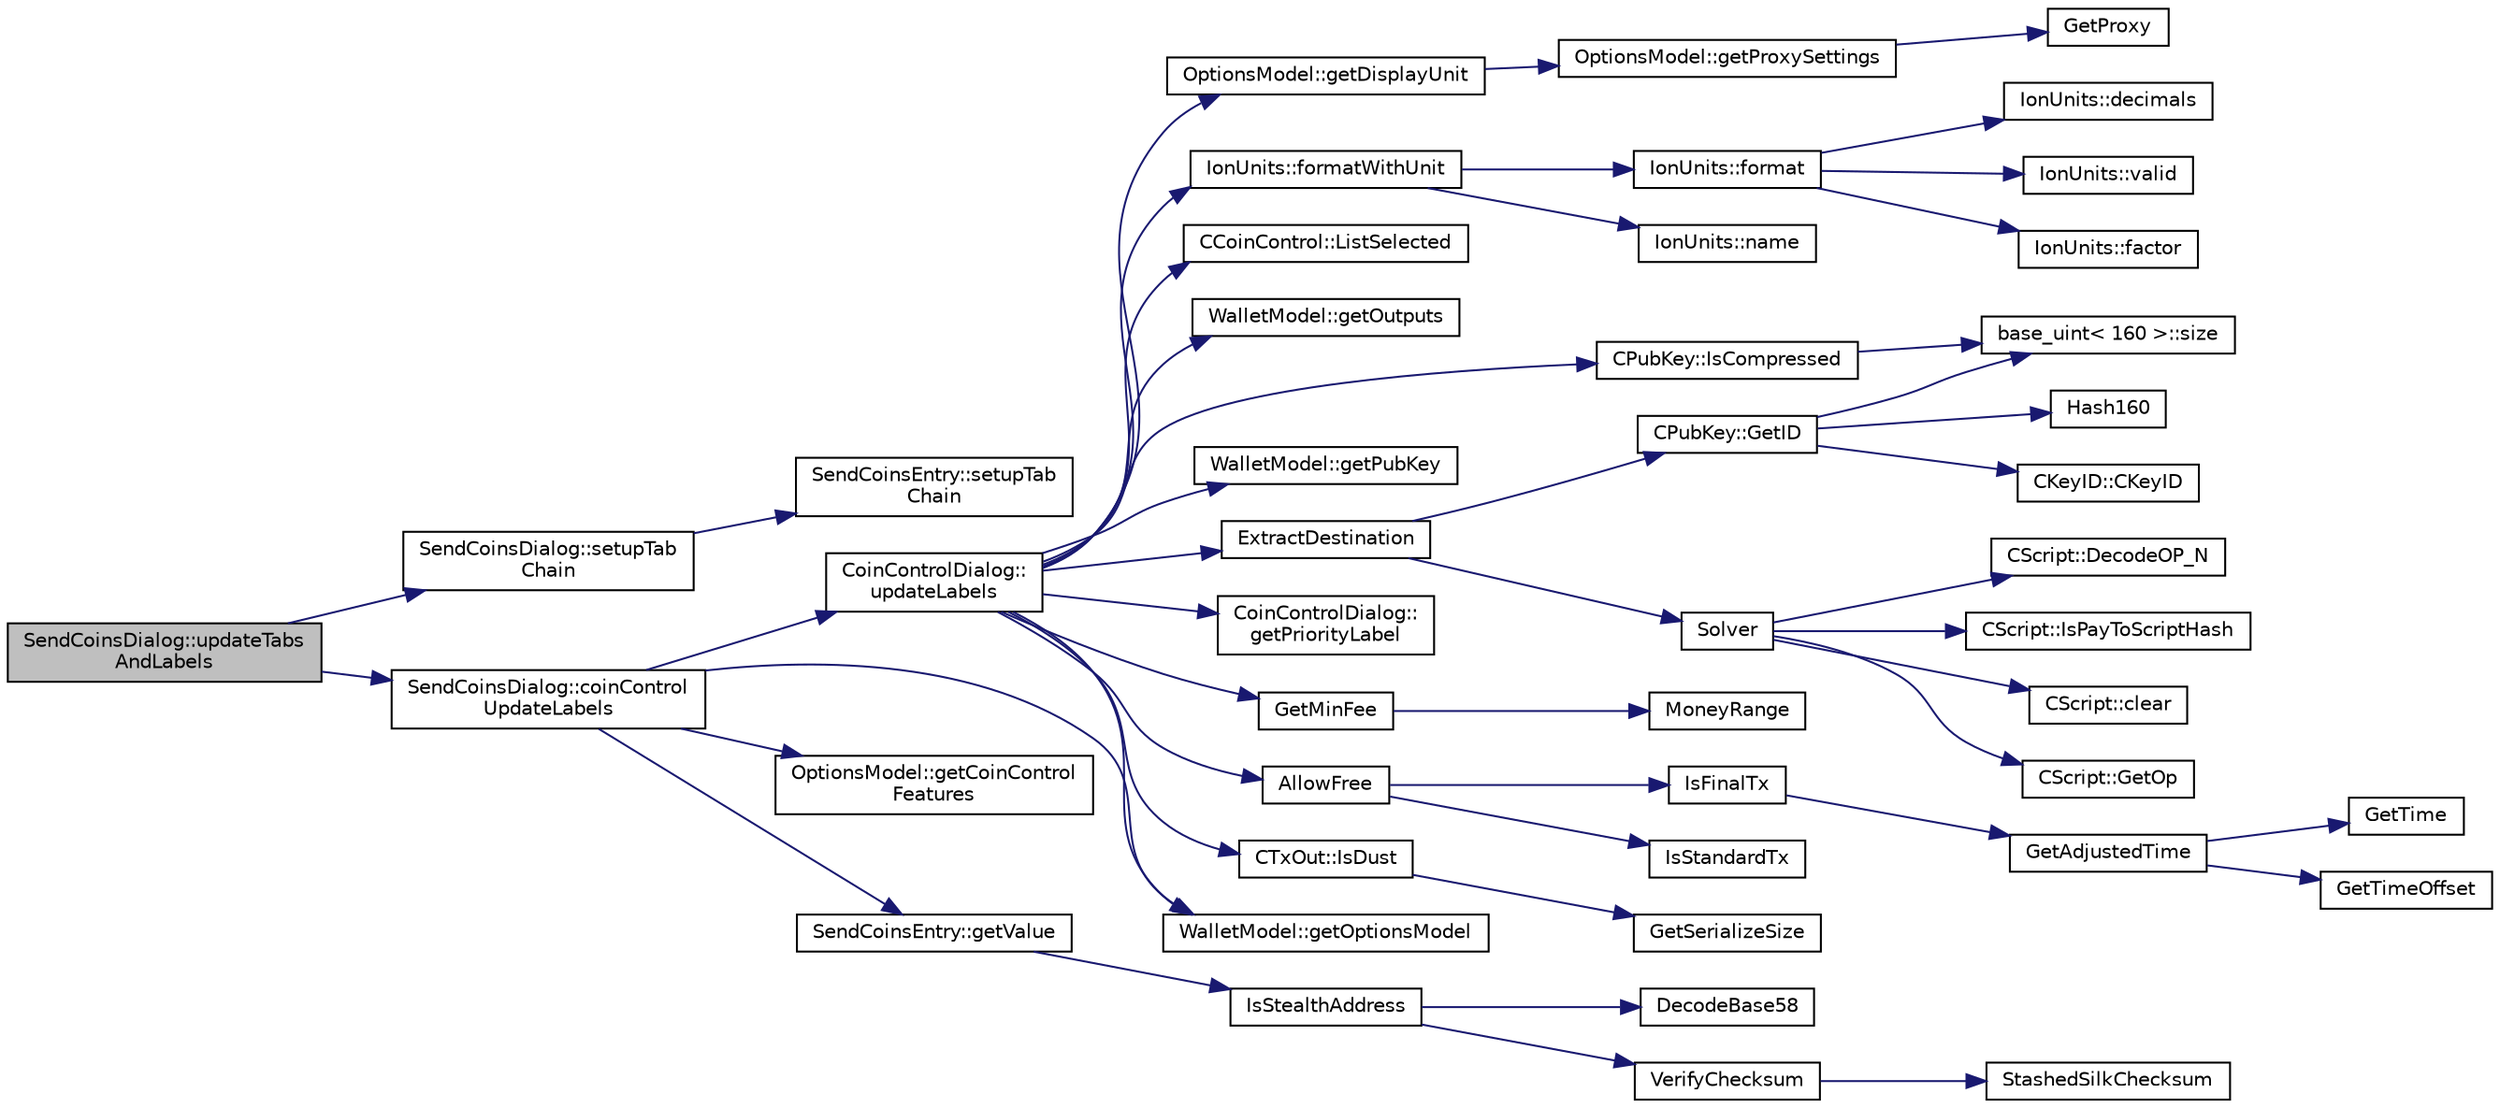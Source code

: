 digraph "SendCoinsDialog::updateTabsAndLabels"
{
  edge [fontname="Helvetica",fontsize="10",labelfontname="Helvetica",labelfontsize="10"];
  node [fontname="Helvetica",fontsize="10",shape=record];
  rankdir="LR";
  Node1795 [label="SendCoinsDialog::updateTabs\lAndLabels",height=0.2,width=0.4,color="black", fillcolor="grey75", style="filled", fontcolor="black"];
  Node1795 -> Node1796 [color="midnightblue",fontsize="10",style="solid",fontname="Helvetica"];
  Node1796 [label="SendCoinsDialog::setupTab\lChain",height=0.2,width=0.4,color="black", fillcolor="white", style="filled",URL="$d6/de6/class_send_coins_dialog.html#a689658987f2af0896f25bf37bb945d91",tooltip="Set up the tab chain manually, as Qt messes up the tab chain by default in some cases (issue https://..."];
  Node1796 -> Node1797 [color="midnightblue",fontsize="10",style="solid",fontname="Helvetica"];
  Node1797 [label="SendCoinsEntry::setupTab\lChain",height=0.2,width=0.4,color="black", fillcolor="white", style="filled",URL="$d0/dbc/class_send_coins_entry.html#aa431a0bf53174b3a012fe224e472bc13",tooltip="Set up the tab chain manually, as Qt messes up the tab chain by default in some cases (issue https://..."];
  Node1795 -> Node1798 [color="midnightblue",fontsize="10",style="solid",fontname="Helvetica"];
  Node1798 [label="SendCoinsDialog::coinControl\lUpdateLabels",height=0.2,width=0.4,color="black", fillcolor="white", style="filled",URL="$d6/de6/class_send_coins_dialog.html#ae4f429aabcaf309aa314b90049be2a74"];
  Node1798 -> Node1799 [color="midnightblue",fontsize="10",style="solid",fontname="Helvetica"];
  Node1799 [label="WalletModel::getOptionsModel",height=0.2,width=0.4,color="black", fillcolor="white", style="filled",URL="$d4/d27/class_wallet_model.html#a96d53e56b3f8f07537ea2523f7a7d300"];
  Node1798 -> Node1800 [color="midnightblue",fontsize="10",style="solid",fontname="Helvetica"];
  Node1800 [label="OptionsModel::getCoinControl\lFeatures",height=0.2,width=0.4,color="black", fillcolor="white", style="filled",URL="$da/d1f/class_options_model.html#ace6c871068f613aee277e37bfdc988c0"];
  Node1798 -> Node1801 [color="midnightblue",fontsize="10",style="solid",fontname="Helvetica"];
  Node1801 [label="SendCoinsEntry::getValue",height=0.2,width=0.4,color="black", fillcolor="white", style="filled",URL="$d0/dbc/class_send_coins_entry.html#af36fb0ed9e2e07079c1a982b31e793c8"];
  Node1801 -> Node1802 [color="midnightblue",fontsize="10",style="solid",fontname="Helvetica"];
  Node1802 [label="IsStealthAddress",height=0.2,width=0.4,color="black", fillcolor="white", style="filled",URL="$db/d2d/stealth_8cpp.html#a26c89afcb720e8b1a9c9dadaee26757b"];
  Node1802 -> Node1803 [color="midnightblue",fontsize="10",style="solid",fontname="Helvetica"];
  Node1803 [label="DecodeBase58",height=0.2,width=0.4,color="black", fillcolor="white", style="filled",URL="$db/d9c/base58_8cpp.html#a0f74d1d6e7e982cad4b0e538acea4538",tooltip="Decode a base58-encoded string (psz) into a byte vector (vchRet). "];
  Node1802 -> Node1804 [color="midnightblue",fontsize="10",style="solid",fontname="Helvetica"];
  Node1804 [label="VerifyChecksum",height=0.2,width=0.4,color="black", fillcolor="white", style="filled",URL="$db/d2d/stealth_8cpp.html#a5ff6f6775db5f747f5088c7ef8264b74"];
  Node1804 -> Node1805 [color="midnightblue",fontsize="10",style="solid",fontname="Helvetica"];
  Node1805 [label="StashedSilkChecksum",height=0.2,width=0.4,color="black", fillcolor="white", style="filled",URL="$db/d2d/stealth_8cpp.html#abb79a3b98a10b85daf3f3ff35c1cbfa8"];
  Node1798 -> Node1806 [color="midnightblue",fontsize="10",style="solid",fontname="Helvetica"];
  Node1806 [label="CoinControlDialog::\lupdateLabels",height=0.2,width=0.4,color="black", fillcolor="white", style="filled",URL="$dd/dfb/class_coin_control_dialog.html#a4fc60e89b097952ff22dc0f9c58c87d9"];
  Node1806 -> Node1807 [color="midnightblue",fontsize="10",style="solid",fontname="Helvetica"];
  Node1807 [label="CCoinControl::ListSelected",height=0.2,width=0.4,color="black", fillcolor="white", style="filled",URL="$dc/d48/class_c_coin_control.html#a176b3a32b5f623fe25b8e61ca561422e"];
  Node1806 -> Node1808 [color="midnightblue",fontsize="10",style="solid",fontname="Helvetica"];
  Node1808 [label="WalletModel::getOutputs",height=0.2,width=0.4,color="black", fillcolor="white", style="filled",URL="$d4/d27/class_wallet_model.html#a5237ea4d9724807a05e2944e5ce6f181"];
  Node1806 -> Node1809 [color="midnightblue",fontsize="10",style="solid",fontname="Helvetica"];
  Node1809 [label="ExtractDestination",height=0.2,width=0.4,color="black", fillcolor="white", style="filled",URL="$dd/d0f/script_8cpp.html#a951f7e601746ae076afdf3169ecca2fc"];
  Node1809 -> Node1810 [color="midnightblue",fontsize="10",style="solid",fontname="Helvetica"];
  Node1810 [label="Solver",height=0.2,width=0.4,color="black", fillcolor="white", style="filled",URL="$dd/d0f/script_8cpp.html#a6ee6be50bff44464e905680c6fcee6dc"];
  Node1810 -> Node1811 [color="midnightblue",fontsize="10",style="solid",fontname="Helvetica"];
  Node1811 [label="CScript::IsPayToScriptHash",height=0.2,width=0.4,color="black", fillcolor="white", style="filled",URL="$d9/d4b/class_c_script.html#a0c3729c606d318923dc06f95d85a0971"];
  Node1810 -> Node1812 [color="midnightblue",fontsize="10",style="solid",fontname="Helvetica"];
  Node1812 [label="CScript::clear",height=0.2,width=0.4,color="black", fillcolor="white", style="filled",URL="$d9/d4b/class_c_script.html#a7b2baf842621f07c4939408acf63377c"];
  Node1810 -> Node1813 [color="midnightblue",fontsize="10",style="solid",fontname="Helvetica"];
  Node1813 [label="CScript::GetOp",height=0.2,width=0.4,color="black", fillcolor="white", style="filled",URL="$d9/d4b/class_c_script.html#a94635ed93d8d244ec3acfa83f9ecfe5f"];
  Node1810 -> Node1814 [color="midnightblue",fontsize="10",style="solid",fontname="Helvetica"];
  Node1814 [label="CScript::DecodeOP_N",height=0.2,width=0.4,color="black", fillcolor="white", style="filled",URL="$d9/d4b/class_c_script.html#a7f975fca06b3e9a17da8ba23c7647e2e"];
  Node1809 -> Node1815 [color="midnightblue",fontsize="10",style="solid",fontname="Helvetica"];
  Node1815 [label="CPubKey::GetID",height=0.2,width=0.4,color="black", fillcolor="white", style="filled",URL="$da/d4e/class_c_pub_key.html#a2675f7e6f72eff68e7a5227289feb021"];
  Node1815 -> Node1816 [color="midnightblue",fontsize="10",style="solid",fontname="Helvetica"];
  Node1816 [label="CKeyID::CKeyID",height=0.2,width=0.4,color="black", fillcolor="white", style="filled",URL="$dd/d88/class_c_key_i_d.html#a01dbd3c37820a2ffe89d106c6a7cf53d"];
  Node1815 -> Node1817 [color="midnightblue",fontsize="10",style="solid",fontname="Helvetica"];
  Node1817 [label="Hash160",height=0.2,width=0.4,color="black", fillcolor="white", style="filled",URL="$db/dfb/hash_8h.html#a4490f70ddae16e9e48460a0416a48a6b"];
  Node1815 -> Node1818 [color="midnightblue",fontsize="10",style="solid",fontname="Helvetica"];
  Node1818 [label="base_uint\< 160 \>::size",height=0.2,width=0.4,color="black", fillcolor="white", style="filled",URL="$da/df7/classbase__uint.html#a1f49b034e686269601ea89b0319b8004"];
  Node1806 -> Node1819 [color="midnightblue",fontsize="10",style="solid",fontname="Helvetica"];
  Node1819 [label="WalletModel::getPubKey",height=0.2,width=0.4,color="black", fillcolor="white", style="filled",URL="$d4/d27/class_wallet_model.html#abe0b4462654768f301d1f758f7907ca2"];
  Node1806 -> Node1820 [color="midnightblue",fontsize="10",style="solid",fontname="Helvetica"];
  Node1820 [label="CPubKey::IsCompressed",height=0.2,width=0.4,color="black", fillcolor="white", style="filled",URL="$da/d4e/class_c_pub_key.html#a25f8b70340ad20ddab0f80ec4cee9396"];
  Node1820 -> Node1818 [color="midnightblue",fontsize="10",style="solid",fontname="Helvetica"];
  Node1806 -> Node1821 [color="midnightblue",fontsize="10",style="solid",fontname="Helvetica"];
  Node1821 [label="CoinControlDialog::\lgetPriorityLabel",height=0.2,width=0.4,color="black", fillcolor="white", style="filled",URL="$dd/dfb/class_coin_control_dialog.html#a7285f91e6d9b510084966f4229146bcd"];
  Node1806 -> Node1822 [color="midnightblue",fontsize="10",style="solid",fontname="Helvetica"];
  Node1822 [label="GetMinFee",height=0.2,width=0.4,color="black", fillcolor="white", style="filled",URL="$df/d0a/main_8cpp.html#a95215e52b78d3270b416dc7b83a306fe"];
  Node1822 -> Node1823 [color="midnightblue",fontsize="10",style="solid",fontname="Helvetica"];
  Node1823 [label="MoneyRange",height=0.2,width=0.4,color="black", fillcolor="white", style="filled",URL="$dd/d2f/amount_8h.html#a12db56a9a1c931941f0943ecbb278aae"];
  Node1806 -> Node1824 [color="midnightblue",fontsize="10",style="solid",fontname="Helvetica"];
  Node1824 [label="AllowFree",height=0.2,width=0.4,color="black", fillcolor="white", style="filled",URL="$d4/dbf/main_8h.html#ae6c67bac023a01f1ae29b7f2f4505bba"];
  Node1824 -> Node1825 [color="midnightblue",fontsize="10",style="solid",fontname="Helvetica"];
  Node1825 [label="IsStandardTx",height=0.2,width=0.4,color="black", fillcolor="white", style="filled",URL="$d4/dbf/main_8h.html#a74832d5d658916e73adb139fd60e2354",tooltip="Check for standard transaction types. "];
  Node1824 -> Node1826 [color="midnightblue",fontsize="10",style="solid",fontname="Helvetica"];
  Node1826 [label="IsFinalTx",height=0.2,width=0.4,color="black", fillcolor="white", style="filled",URL="$d4/dbf/main_8h.html#aa7ca31ac11bff224c6b0ac27fccce7b5"];
  Node1826 -> Node1827 [color="midnightblue",fontsize="10",style="solid",fontname="Helvetica"];
  Node1827 [label="GetAdjustedTime",height=0.2,width=0.4,color="black", fillcolor="white", style="filled",URL="$df/d2d/util_8cpp.html#a09f81b9c7650f898cf3cf305b87547e6"];
  Node1827 -> Node1828 [color="midnightblue",fontsize="10",style="solid",fontname="Helvetica"];
  Node1828 [label="GetTime",height=0.2,width=0.4,color="black", fillcolor="white", style="filled",URL="$df/d2d/util_8cpp.html#a46fac5fba8ba905b5f9acb364f5d8c6f"];
  Node1827 -> Node1829 [color="midnightblue",fontsize="10",style="solid",fontname="Helvetica"];
  Node1829 [label="GetTimeOffset",height=0.2,width=0.4,color="black", fillcolor="white", style="filled",URL="$df/d2d/util_8cpp.html#a50ca5344c75631267633f15cfe5e983e"];
  Node1806 -> Node1830 [color="midnightblue",fontsize="10",style="solid",fontname="Helvetica"];
  Node1830 [label="CTxOut::IsDust",height=0.2,width=0.4,color="black", fillcolor="white", style="filled",URL="$d2/db7/class_c_tx_out.html#aea509406c87cc1495fb1b1d832eff063"];
  Node1830 -> Node1831 [color="midnightblue",fontsize="10",style="solid",fontname="Helvetica"];
  Node1831 [label="GetSerializeSize",height=0.2,width=0.4,color="black", fillcolor="white", style="filled",URL="$df/d9d/serialize_8h.html#a48239e478ae730373d1984fe304ca025"];
  Node1806 -> Node1799 [color="midnightblue",fontsize="10",style="solid",fontname="Helvetica"];
  Node1806 -> Node1832 [color="midnightblue",fontsize="10",style="solid",fontname="Helvetica"];
  Node1832 [label="OptionsModel::getDisplayUnit",height=0.2,width=0.4,color="black", fillcolor="white", style="filled",URL="$da/d1f/class_options_model.html#a3b6e4d4ef42be3aaba315b8cd14f468e"];
  Node1832 -> Node1833 [color="midnightblue",fontsize="10",style="solid",fontname="Helvetica"];
  Node1833 [label="OptionsModel::getProxySettings",height=0.2,width=0.4,color="black", fillcolor="white", style="filled",URL="$da/d1f/class_options_model.html#a0fa582a801df3753c2c50840c40bb350"];
  Node1833 -> Node1834 [color="midnightblue",fontsize="10",style="solid",fontname="Helvetica"];
  Node1834 [label="GetProxy",height=0.2,width=0.4,color="black", fillcolor="white", style="filled",URL="$d0/d0e/netbase_8cpp.html#a4e67b39fc1769663260d791d2f4d049d"];
  Node1806 -> Node1835 [color="midnightblue",fontsize="10",style="solid",fontname="Helvetica"];
  Node1835 [label="IonUnits::formatWithUnit",height=0.2,width=0.4,color="black", fillcolor="white", style="filled",URL="$d7/dab/class_ion_units.html#a07052cd4b4b8496b73ffe657432a8624",tooltip="Format as string (with unit) "];
  Node1835 -> Node1836 [color="midnightblue",fontsize="10",style="solid",fontname="Helvetica"];
  Node1836 [label="IonUnits::format",height=0.2,width=0.4,color="black", fillcolor="white", style="filled",URL="$d7/dab/class_ion_units.html#a7cf8cdbd0a24c418ae91b511fac5bee4",tooltip="Format as string. "];
  Node1836 -> Node1837 [color="midnightblue",fontsize="10",style="solid",fontname="Helvetica"];
  Node1837 [label="IonUnits::valid",height=0.2,width=0.4,color="black", fillcolor="white", style="filled",URL="$d7/dab/class_ion_units.html#a23c5b1306ed473dbb2375a6675a2ce13",tooltip="Is unit ID valid? "];
  Node1836 -> Node1838 [color="midnightblue",fontsize="10",style="solid",fontname="Helvetica"];
  Node1838 [label="IonUnits::factor",height=0.2,width=0.4,color="black", fillcolor="white", style="filled",URL="$d7/dab/class_ion_units.html#a210814a200496caf63083ed4abd1bd24",tooltip="Number of Satoshis (1e-8) per unit. "];
  Node1836 -> Node1839 [color="midnightblue",fontsize="10",style="solid",fontname="Helvetica"];
  Node1839 [label="IonUnits::decimals",height=0.2,width=0.4,color="black", fillcolor="white", style="filled",URL="$d7/dab/class_ion_units.html#a5e9c7a5b666b858c171760273c51c9d7",tooltip="Number of decimals left. "];
  Node1835 -> Node1840 [color="midnightblue",fontsize="10",style="solid",fontname="Helvetica"];
  Node1840 [label="IonUnits::name",height=0.2,width=0.4,color="black", fillcolor="white", style="filled",URL="$d7/dab/class_ion_units.html#a5bb4881389b09aeeb0bc235e87e0a42f",tooltip="Short name. "];
}
